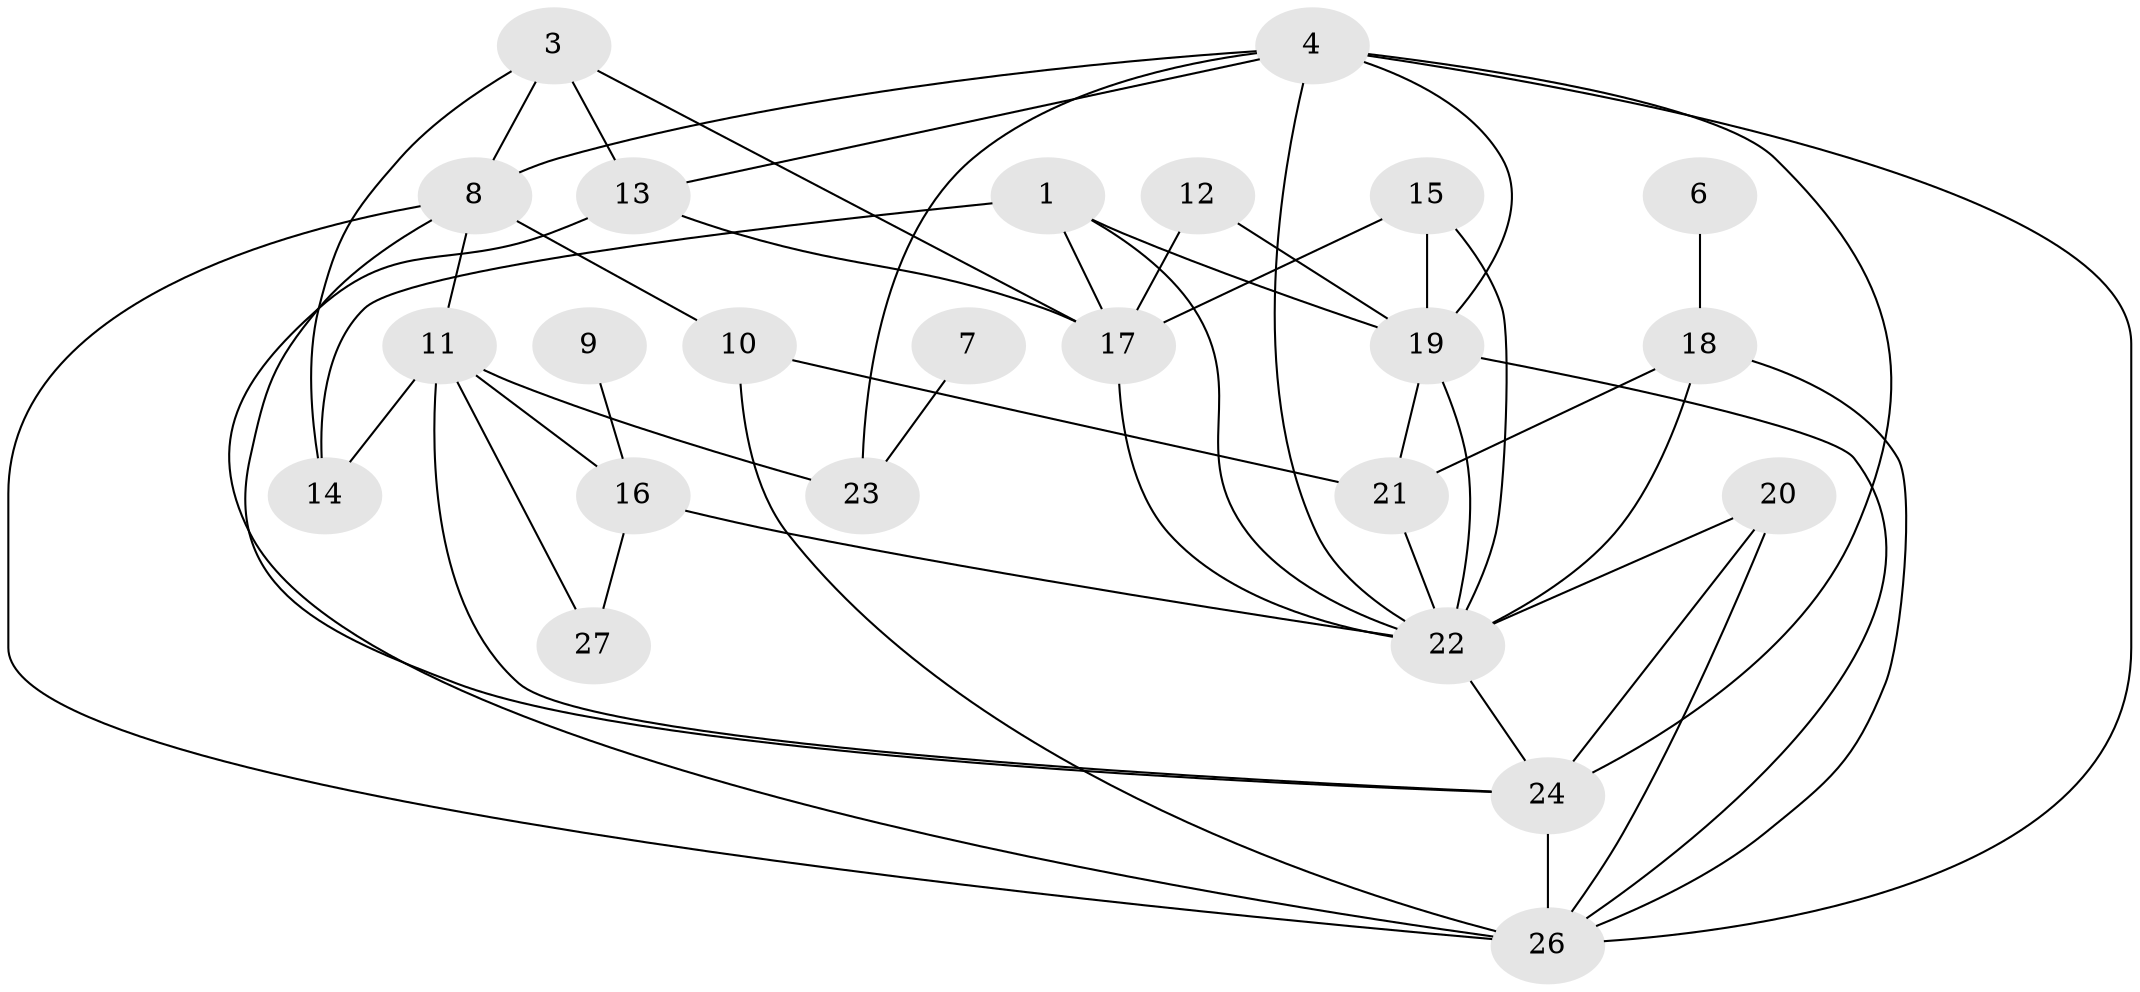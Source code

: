 // original degree distribution, {4: 0.2641509433962264, 1: 0.07547169811320754, 5: 0.09433962264150944, 3: 0.3018867924528302, 0: 0.05660377358490566, 7: 0.018867924528301886, 2: 0.16981132075471697, 8: 0.018867924528301886}
// Generated by graph-tools (version 1.1) at 2025/35/03/04/25 23:35:51]
// undirected, 24 vertices, 51 edges
graph export_dot {
  node [color=gray90,style=filled];
  1;
  3;
  4;
  6;
  7;
  8;
  9;
  10;
  11;
  12;
  13;
  14;
  15;
  16;
  17;
  18;
  19;
  20;
  21;
  22;
  23;
  24;
  26;
  27;
  1 -- 14 [weight=1.0];
  1 -- 17 [weight=2.0];
  1 -- 19 [weight=1.0];
  1 -- 22 [weight=1.0];
  3 -- 8 [weight=1.0];
  3 -- 13 [weight=1.0];
  3 -- 14 [weight=1.0];
  3 -- 17 [weight=1.0];
  4 -- 8 [weight=1.0];
  4 -- 13 [weight=1.0];
  4 -- 19 [weight=1.0];
  4 -- 22 [weight=2.0];
  4 -- 23 [weight=1.0];
  4 -- 24 [weight=1.0];
  4 -- 26 [weight=1.0];
  6 -- 18 [weight=1.0];
  7 -- 23 [weight=1.0];
  8 -- 10 [weight=1.0];
  8 -- 11 [weight=1.0];
  8 -- 24 [weight=1.0];
  8 -- 26 [weight=1.0];
  9 -- 16 [weight=1.0];
  10 -- 21 [weight=1.0];
  10 -- 26 [weight=1.0];
  11 -- 14 [weight=1.0];
  11 -- 16 [weight=1.0];
  11 -- 23 [weight=1.0];
  11 -- 24 [weight=1.0];
  11 -- 27 [weight=1.0];
  12 -- 17 [weight=1.0];
  12 -- 19 [weight=1.0];
  13 -- 17 [weight=1.0];
  13 -- 26 [weight=1.0];
  15 -- 17 [weight=1.0];
  15 -- 19 [weight=2.0];
  15 -- 22 [weight=1.0];
  16 -- 22 [weight=1.0];
  16 -- 27 [weight=1.0];
  17 -- 22 [weight=1.0];
  18 -- 21 [weight=1.0];
  18 -- 22 [weight=1.0];
  18 -- 26 [weight=1.0];
  19 -- 21 [weight=1.0];
  19 -- 22 [weight=2.0];
  19 -- 26 [weight=1.0];
  20 -- 22 [weight=1.0];
  20 -- 24 [weight=1.0];
  20 -- 26 [weight=1.0];
  21 -- 22 [weight=1.0];
  22 -- 24 [weight=1.0];
  24 -- 26 [weight=2.0];
}
